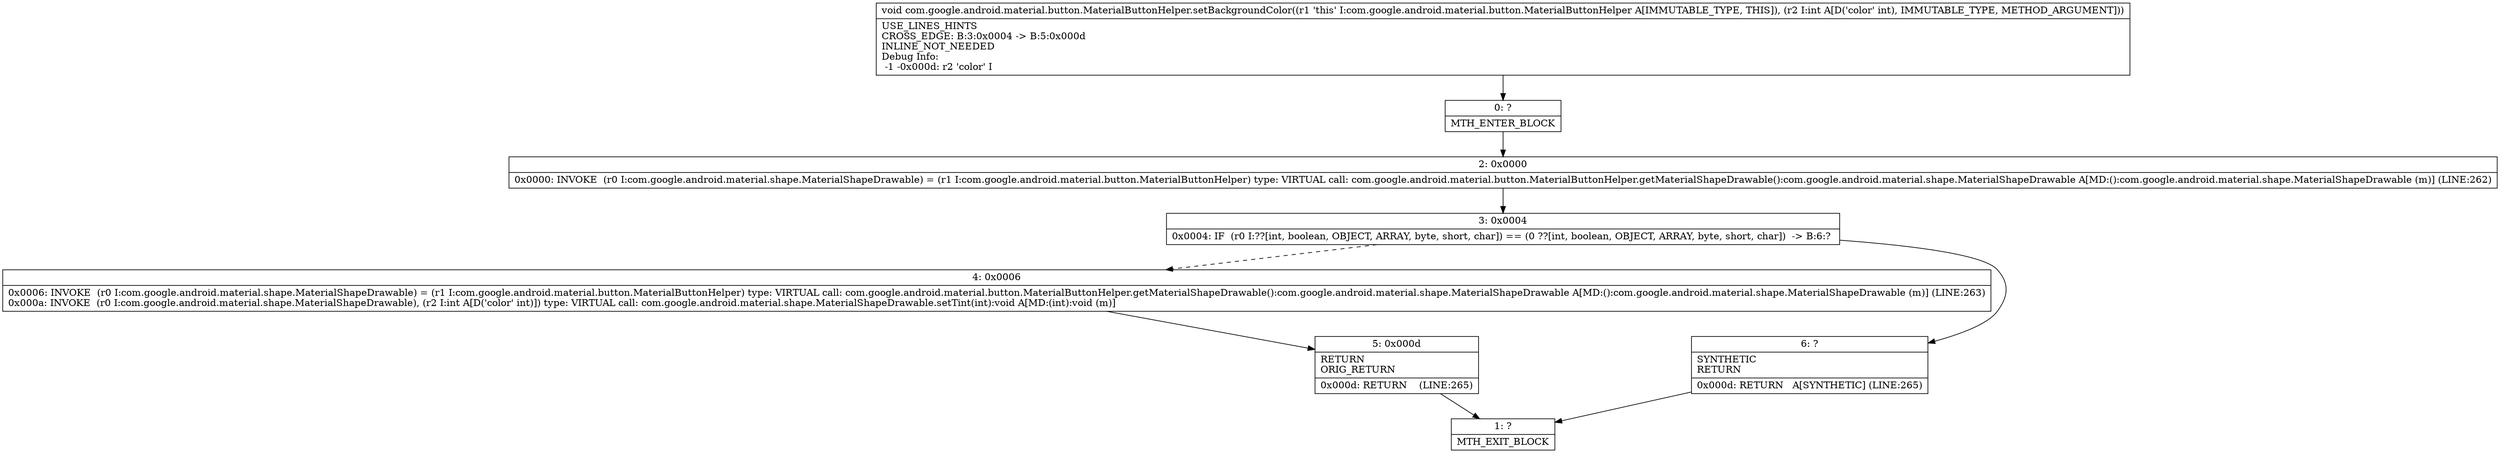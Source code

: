 digraph "CFG forcom.google.android.material.button.MaterialButtonHelper.setBackgroundColor(I)V" {
Node_0 [shape=record,label="{0\:\ ?|MTH_ENTER_BLOCK\l}"];
Node_2 [shape=record,label="{2\:\ 0x0000|0x0000: INVOKE  (r0 I:com.google.android.material.shape.MaterialShapeDrawable) = (r1 I:com.google.android.material.button.MaterialButtonHelper) type: VIRTUAL call: com.google.android.material.button.MaterialButtonHelper.getMaterialShapeDrawable():com.google.android.material.shape.MaterialShapeDrawable A[MD:():com.google.android.material.shape.MaterialShapeDrawable (m)] (LINE:262)\l}"];
Node_3 [shape=record,label="{3\:\ 0x0004|0x0004: IF  (r0 I:??[int, boolean, OBJECT, ARRAY, byte, short, char]) == (0 ??[int, boolean, OBJECT, ARRAY, byte, short, char])  \-\> B:6:? \l}"];
Node_4 [shape=record,label="{4\:\ 0x0006|0x0006: INVOKE  (r0 I:com.google.android.material.shape.MaterialShapeDrawable) = (r1 I:com.google.android.material.button.MaterialButtonHelper) type: VIRTUAL call: com.google.android.material.button.MaterialButtonHelper.getMaterialShapeDrawable():com.google.android.material.shape.MaterialShapeDrawable A[MD:():com.google.android.material.shape.MaterialShapeDrawable (m)] (LINE:263)\l0x000a: INVOKE  (r0 I:com.google.android.material.shape.MaterialShapeDrawable), (r2 I:int A[D('color' int)]) type: VIRTUAL call: com.google.android.material.shape.MaterialShapeDrawable.setTint(int):void A[MD:(int):void (m)]\l}"];
Node_5 [shape=record,label="{5\:\ 0x000d|RETURN\lORIG_RETURN\l|0x000d: RETURN    (LINE:265)\l}"];
Node_1 [shape=record,label="{1\:\ ?|MTH_EXIT_BLOCK\l}"];
Node_6 [shape=record,label="{6\:\ ?|SYNTHETIC\lRETURN\l|0x000d: RETURN   A[SYNTHETIC] (LINE:265)\l}"];
MethodNode[shape=record,label="{void com.google.android.material.button.MaterialButtonHelper.setBackgroundColor((r1 'this' I:com.google.android.material.button.MaterialButtonHelper A[IMMUTABLE_TYPE, THIS]), (r2 I:int A[D('color' int), IMMUTABLE_TYPE, METHOD_ARGUMENT]))  | USE_LINES_HINTS\lCROSS_EDGE: B:3:0x0004 \-\> B:5:0x000d\lINLINE_NOT_NEEDED\lDebug Info:\l  \-1 \-0x000d: r2 'color' I\l}"];
MethodNode -> Node_0;Node_0 -> Node_2;
Node_2 -> Node_3;
Node_3 -> Node_4[style=dashed];
Node_3 -> Node_6;
Node_4 -> Node_5;
Node_5 -> Node_1;
Node_6 -> Node_1;
}

